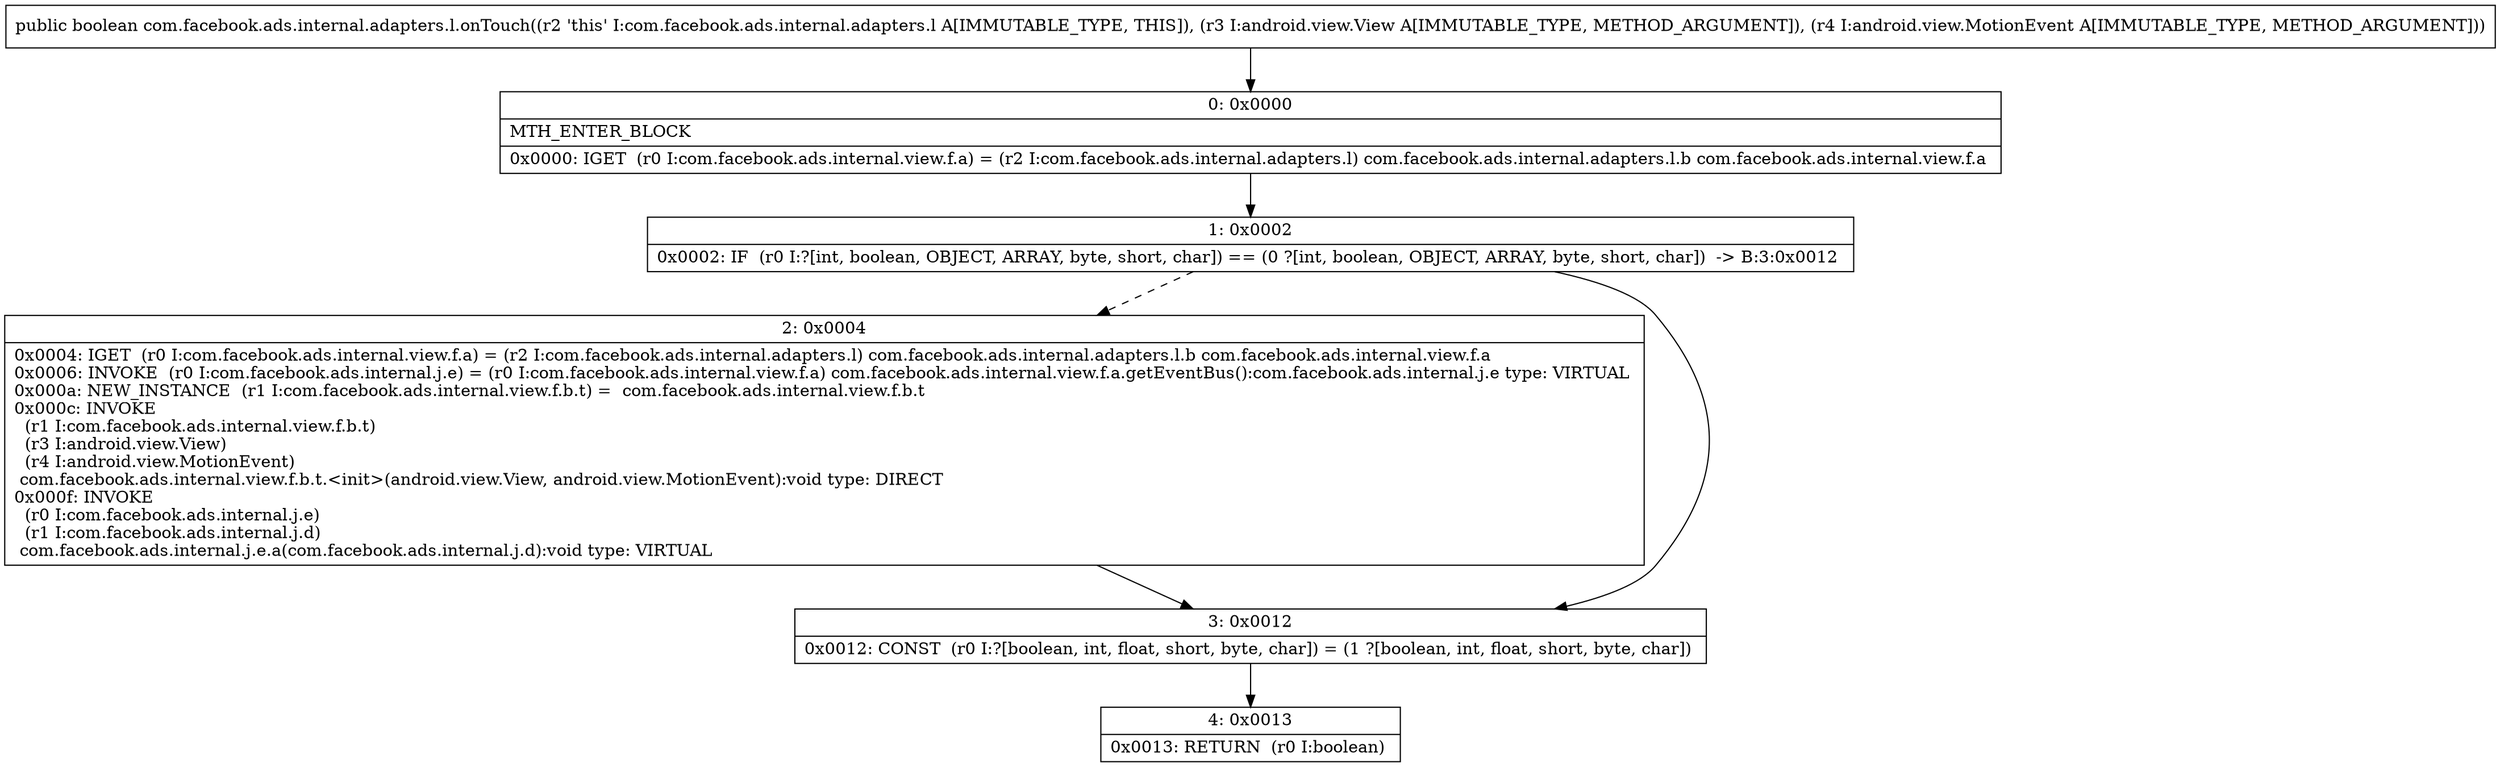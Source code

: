 digraph "CFG forcom.facebook.ads.internal.adapters.l.onTouch(Landroid\/view\/View;Landroid\/view\/MotionEvent;)Z" {
Node_0 [shape=record,label="{0\:\ 0x0000|MTH_ENTER_BLOCK\l|0x0000: IGET  (r0 I:com.facebook.ads.internal.view.f.a) = (r2 I:com.facebook.ads.internal.adapters.l) com.facebook.ads.internal.adapters.l.b com.facebook.ads.internal.view.f.a \l}"];
Node_1 [shape=record,label="{1\:\ 0x0002|0x0002: IF  (r0 I:?[int, boolean, OBJECT, ARRAY, byte, short, char]) == (0 ?[int, boolean, OBJECT, ARRAY, byte, short, char])  \-\> B:3:0x0012 \l}"];
Node_2 [shape=record,label="{2\:\ 0x0004|0x0004: IGET  (r0 I:com.facebook.ads.internal.view.f.a) = (r2 I:com.facebook.ads.internal.adapters.l) com.facebook.ads.internal.adapters.l.b com.facebook.ads.internal.view.f.a \l0x0006: INVOKE  (r0 I:com.facebook.ads.internal.j.e) = (r0 I:com.facebook.ads.internal.view.f.a) com.facebook.ads.internal.view.f.a.getEventBus():com.facebook.ads.internal.j.e type: VIRTUAL \l0x000a: NEW_INSTANCE  (r1 I:com.facebook.ads.internal.view.f.b.t) =  com.facebook.ads.internal.view.f.b.t \l0x000c: INVOKE  \l  (r1 I:com.facebook.ads.internal.view.f.b.t)\l  (r3 I:android.view.View)\l  (r4 I:android.view.MotionEvent)\l com.facebook.ads.internal.view.f.b.t.\<init\>(android.view.View, android.view.MotionEvent):void type: DIRECT \l0x000f: INVOKE  \l  (r0 I:com.facebook.ads.internal.j.e)\l  (r1 I:com.facebook.ads.internal.j.d)\l com.facebook.ads.internal.j.e.a(com.facebook.ads.internal.j.d):void type: VIRTUAL \l}"];
Node_3 [shape=record,label="{3\:\ 0x0012|0x0012: CONST  (r0 I:?[boolean, int, float, short, byte, char]) = (1 ?[boolean, int, float, short, byte, char]) \l}"];
Node_4 [shape=record,label="{4\:\ 0x0013|0x0013: RETURN  (r0 I:boolean) \l}"];
MethodNode[shape=record,label="{public boolean com.facebook.ads.internal.adapters.l.onTouch((r2 'this' I:com.facebook.ads.internal.adapters.l A[IMMUTABLE_TYPE, THIS]), (r3 I:android.view.View A[IMMUTABLE_TYPE, METHOD_ARGUMENT]), (r4 I:android.view.MotionEvent A[IMMUTABLE_TYPE, METHOD_ARGUMENT])) }"];
MethodNode -> Node_0;
Node_0 -> Node_1;
Node_1 -> Node_2[style=dashed];
Node_1 -> Node_3;
Node_2 -> Node_3;
Node_3 -> Node_4;
}

